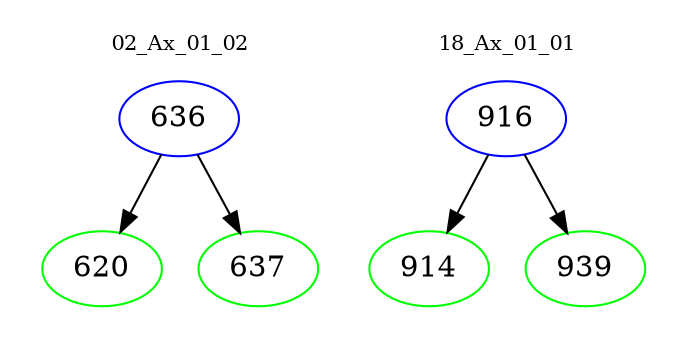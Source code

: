 digraph{
subgraph cluster_0 {
color = white
label = "02_Ax_01_02";
fontsize=10;
T0_636 [label="636", color="blue"]
T0_636 -> T0_620 [color="black"]
T0_620 [label="620", color="green"]
T0_636 -> T0_637 [color="black"]
T0_637 [label="637", color="green"]
}
subgraph cluster_1 {
color = white
label = "18_Ax_01_01";
fontsize=10;
T1_916 [label="916", color="blue"]
T1_916 -> T1_914 [color="black"]
T1_914 [label="914", color="green"]
T1_916 -> T1_939 [color="black"]
T1_939 [label="939", color="green"]
}
}

